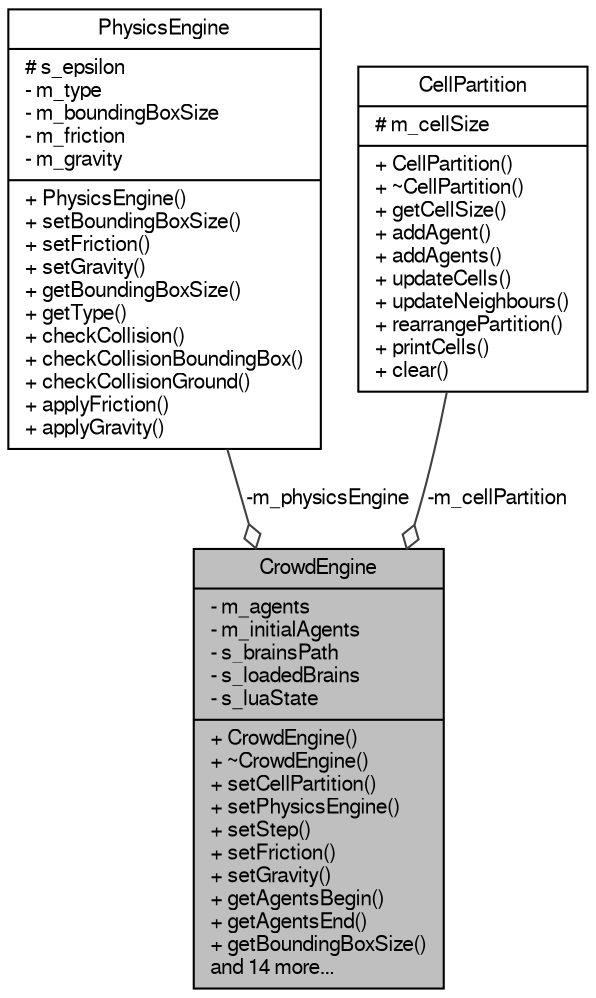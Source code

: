 digraph "CrowdEngine"
{
  edge [fontname="FreeSans",fontsize="10",labelfontname="FreeSans",labelfontsize="10"];
  node [fontname="FreeSans",fontsize="10",shape=record];
  Node1 [label="{CrowdEngine\n|- m_agents\l- m_initialAgents\l- s_brainsPath\l- s_loadedBrains\l- s_luaState\l|+ CrowdEngine()\l+ ~CrowdEngine()\l+ setCellPartition()\l+ setPhysicsEngine()\l+ setStep()\l+ setFriction()\l+ setGravity()\l+ getAgentsBegin()\l+ getAgentsEnd()\l+ getBoundingBoxSize()\land 14 more...\l}",height=0.2,width=0.4,color="black", fillcolor="grey75", style="filled" fontcolor="black"];
  Node2 -> Node1 [color="grey25",fontsize="10",style="solid",label=" -m_physicsEngine" ,arrowhead="odiamond",fontname="FreeSans"];
  Node2 [label="{PhysicsEngine\n|# s_epsilon\l- m_type\l- m_boundingBoxSize\l- m_friction\l- m_gravity\l|+ PhysicsEngine()\l+ setBoundingBoxSize()\l+ setFriction()\l+ setGravity()\l+ getBoundingBoxSize()\l+ getType()\l+ checkCollision()\l+ checkCollisionBoundingBox()\l+ checkCollisionGround()\l+ applyFriction()\l+ applyGravity()\l}",height=0.2,width=0.4,color="black", fillcolor="white", style="filled",URL="$class_physics_engine.html",tooltip="This abstract class represents the interface of a physics engine, which is the responsible of handle ..."];
  Node3 -> Node1 [color="grey25",fontsize="10",style="solid",label=" -m_cellPartition" ,arrowhead="odiamond",fontname="FreeSans"];
  Node3 [label="{CellPartition\n|# m_cellSize\l|+ CellPartition()\l+ ~CellPartition()\l+ getCellSize()\l+ addAgent()\l+ addAgents()\l+ updateCells()\l+ updateNeighbours()\l+ rearrangePartition()\l+ printCells()\l+ clear()\l}",height=0.2,width=0.4,color="black", fillcolor="white", style="filled",URL="$class_cell_partition.html",tooltip="Abstract class which defines the interface of a cell partition mechanism. This is essential for handl..."];
}
